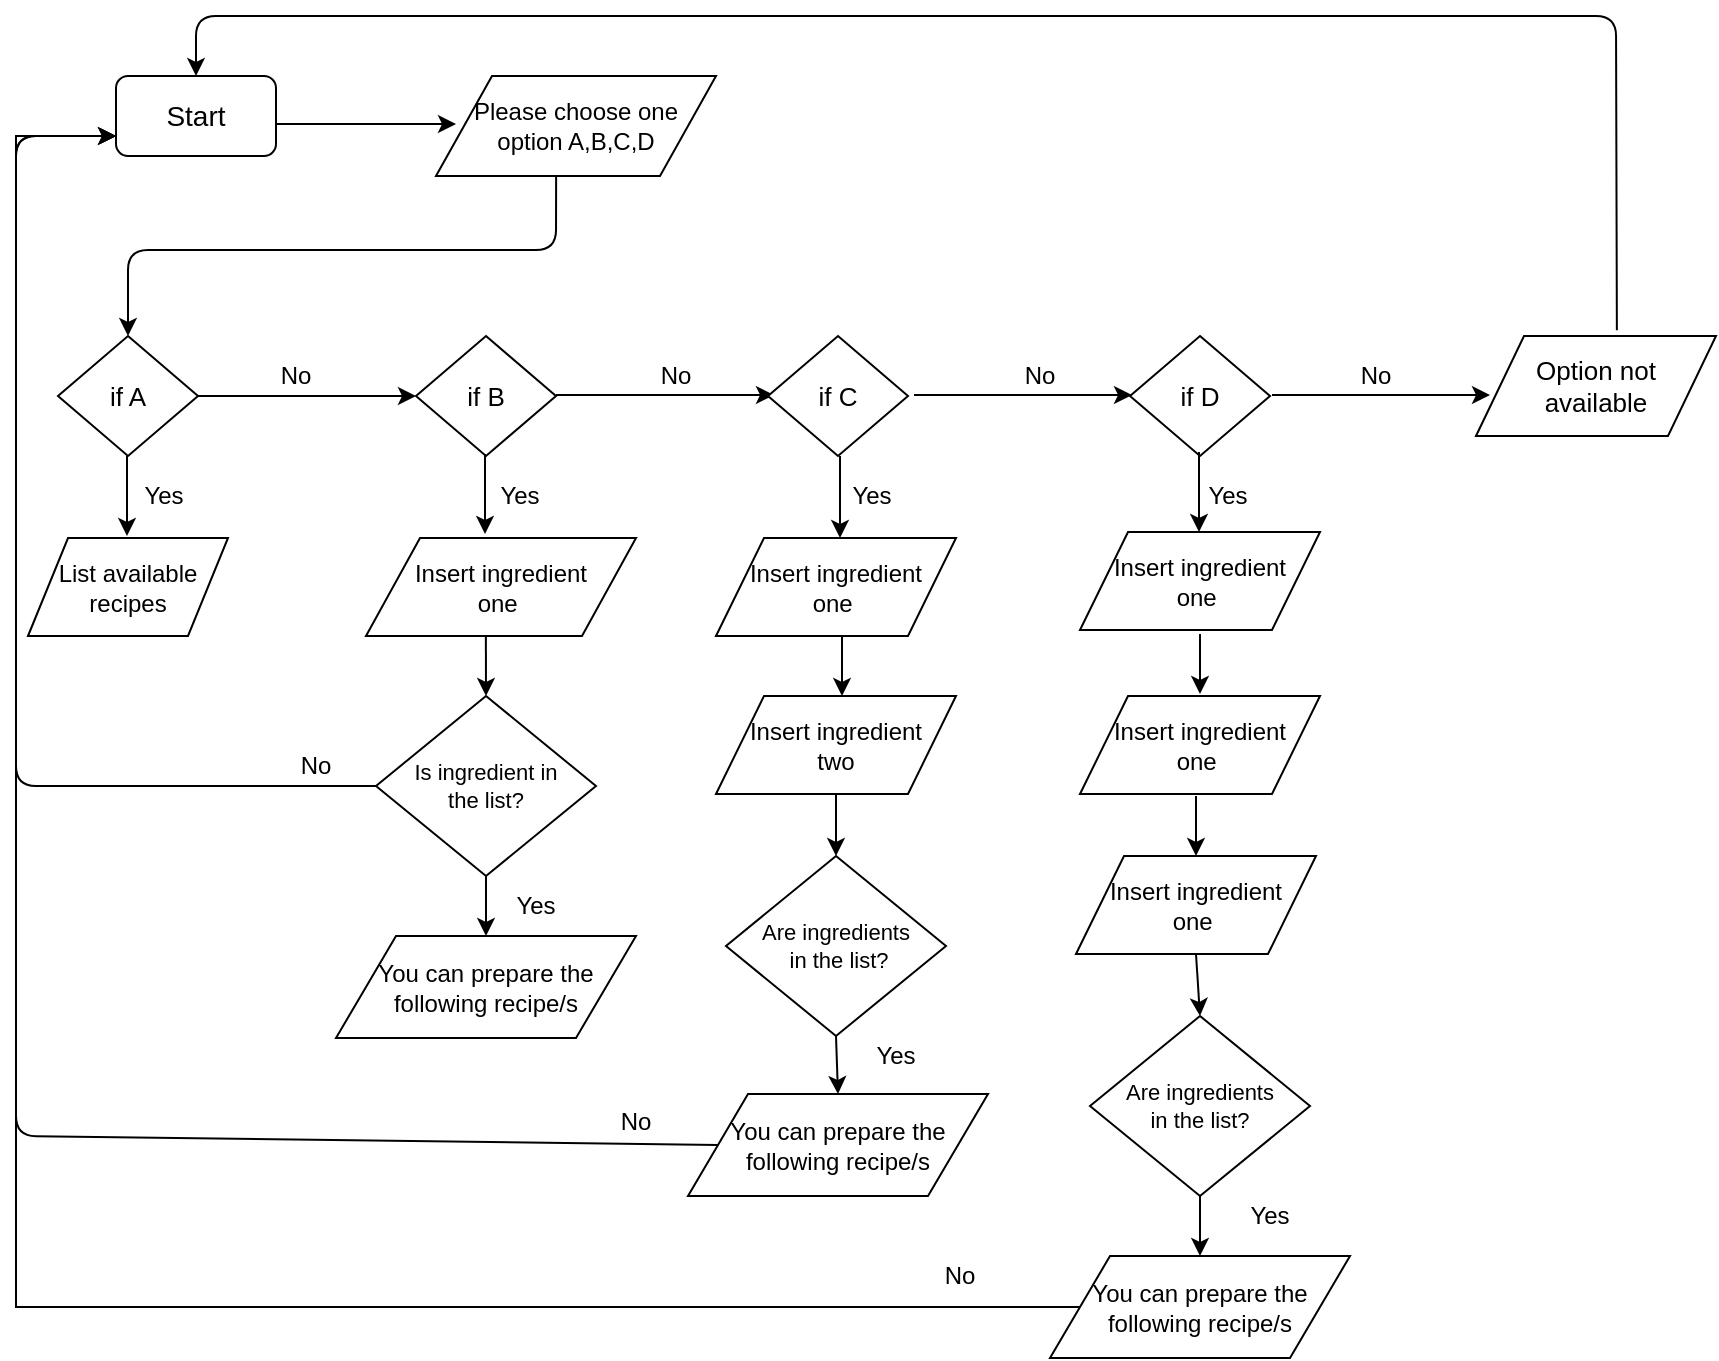 <mxfile version="12.8.8" type="device"><diagram id="C5RBs43oDa-KdzZeNtuy" name="Page-1"><mxGraphModel dx="1384" dy="697" grid="1" gridSize="10" guides="1" tooltips="1" connect="1" arrows="1" fold="1" page="1" pageScale="1" pageWidth="1169" pageHeight="827" math="0" shadow="0"><root><mxCell id="WIyWlLk6GJQsqaUBKTNV-0"/><mxCell id="WIyWlLk6GJQsqaUBKTNV-1" parent="WIyWlLk6GJQsqaUBKTNV-0"/><mxCell id="FhGRq-VagUWoO7Hy8vLT-0" value="Start" style="rounded=1;whiteSpace=wrap;html=1;fontSize=14;" vertex="1" parent="WIyWlLk6GJQsqaUBKTNV-1"><mxGeometry x="160" y="190" width="80" height="40" as="geometry"/></mxCell><mxCell id="FhGRq-VagUWoO7Hy8vLT-2" value="" style="endArrow=classic;html=1;" edge="1" parent="WIyWlLk6GJQsqaUBKTNV-1"><mxGeometry width="50" height="50" relative="1" as="geometry"><mxPoint x="240" y="214" as="sourcePoint"/><mxPoint x="330" y="214" as="targetPoint"/></mxGeometry></mxCell><mxCell id="FhGRq-VagUWoO7Hy8vLT-3" value="Please choose one option A,B,C,D" style="shape=parallelogram;perimeter=parallelogramPerimeter;whiteSpace=wrap;html=1;" vertex="1" parent="WIyWlLk6GJQsqaUBKTNV-1"><mxGeometry x="320" y="190" width="140" height="50" as="geometry"/></mxCell><mxCell id="FhGRq-VagUWoO7Hy8vLT-7" value="" style="endArrow=classic;html=1;exitX=0.429;exitY=1;exitDx=0;exitDy=0;exitPerimeter=0;entryX=0.5;entryY=0;entryDx=0;entryDy=0;" edge="1" parent="WIyWlLk6GJQsqaUBKTNV-1" source="FhGRq-VagUWoO7Hy8vLT-3" target="FhGRq-VagUWoO7Hy8vLT-11"><mxGeometry width="50" height="50" relative="1" as="geometry"><mxPoint x="380.0" y="250" as="sourcePoint"/><mxPoint x="160" y="277" as="targetPoint"/><Array as="points"><mxPoint x="380" y="277"/><mxPoint x="166" y="277"/></Array></mxGeometry></mxCell><mxCell id="FhGRq-VagUWoO7Hy8vLT-11" value="if A" style="rhombus;whiteSpace=wrap;html=1;fontSize=13;" vertex="1" parent="WIyWlLk6GJQsqaUBKTNV-1"><mxGeometry x="131" y="320" width="70" height="60" as="geometry"/></mxCell><mxCell id="FhGRq-VagUWoO7Hy8vLT-15" value="" style="endArrow=classic;html=1;" edge="1" parent="WIyWlLk6GJQsqaUBKTNV-1"><mxGeometry width="50" height="50" relative="1" as="geometry"><mxPoint x="165.5" y="380" as="sourcePoint"/><mxPoint x="165.5" y="420" as="targetPoint"/></mxGeometry></mxCell><mxCell id="FhGRq-VagUWoO7Hy8vLT-16" value="List available &lt;br&gt;recipes" style="shape=parallelogram;perimeter=parallelogramPerimeter;whiteSpace=wrap;html=1;" vertex="1" parent="WIyWlLk6GJQsqaUBKTNV-1"><mxGeometry x="116" y="421" width="100" height="49" as="geometry"/></mxCell><mxCell id="FhGRq-VagUWoO7Hy8vLT-18" value="" style="endArrow=classic;html=1;exitX=1;exitY=0.5;exitDx=0;exitDy=0;" edge="1" parent="WIyWlLk6GJQsqaUBKTNV-1" source="FhGRq-VagUWoO7Hy8vLT-11"><mxGeometry width="50" height="50" relative="1" as="geometry"><mxPoint x="390" y="440" as="sourcePoint"/><mxPoint x="310" y="350" as="targetPoint"/></mxGeometry></mxCell><mxCell id="FhGRq-VagUWoO7Hy8vLT-20" value="if B" style="rhombus;whiteSpace=wrap;html=1;fontSize=13;" vertex="1" parent="WIyWlLk6GJQsqaUBKTNV-1"><mxGeometry x="310" y="320" width="70" height="60" as="geometry"/></mxCell><mxCell id="FhGRq-VagUWoO7Hy8vLT-21" value="" style="endArrow=classic;html=1;exitX=1;exitY=0.5;exitDx=0;exitDy=0;" edge="1" parent="WIyWlLk6GJQsqaUBKTNV-1"><mxGeometry width="50" height="50" relative="1" as="geometry"><mxPoint x="380" y="349.5" as="sourcePoint"/><mxPoint x="489" y="349.5" as="targetPoint"/></mxGeometry></mxCell><mxCell id="FhGRq-VagUWoO7Hy8vLT-22" value="if C" style="rhombus;whiteSpace=wrap;html=1;fontSize=13;" vertex="1" parent="WIyWlLk6GJQsqaUBKTNV-1"><mxGeometry x="486" y="320" width="70" height="60" as="geometry"/></mxCell><mxCell id="FhGRq-VagUWoO7Hy8vLT-23" value="" style="endArrow=classic;html=1;exitX=1;exitY=0.5;exitDx=0;exitDy=0;" edge="1" parent="WIyWlLk6GJQsqaUBKTNV-1"><mxGeometry width="50" height="50" relative="1" as="geometry"><mxPoint x="559" y="349.5" as="sourcePoint"/><mxPoint x="668" y="349.5" as="targetPoint"/></mxGeometry></mxCell><mxCell id="FhGRq-VagUWoO7Hy8vLT-24" value="if D" style="rhombus;whiteSpace=wrap;html=1;fontSize=13;" vertex="1" parent="WIyWlLk6GJQsqaUBKTNV-1"><mxGeometry x="667" y="320" width="70" height="60" as="geometry"/></mxCell><mxCell id="FhGRq-VagUWoO7Hy8vLT-25" value="" style="endArrow=classic;html=1;exitX=1;exitY=0.5;exitDx=0;exitDy=0;" edge="1" parent="WIyWlLk6GJQsqaUBKTNV-1"><mxGeometry width="50" height="50" relative="1" as="geometry"><mxPoint x="738" y="349.5" as="sourcePoint"/><mxPoint x="847" y="349.5" as="targetPoint"/></mxGeometry></mxCell><mxCell id="FhGRq-VagUWoO7Hy8vLT-27" value="" style="endArrow=classic;html=1;" edge="1" parent="WIyWlLk6GJQsqaUBKTNV-1"><mxGeometry width="50" height="50" relative="1" as="geometry"><mxPoint x="344.5" y="379" as="sourcePoint"/><mxPoint x="344.5" y="419" as="targetPoint"/></mxGeometry></mxCell><mxCell id="FhGRq-VagUWoO7Hy8vLT-29" value="" style="endArrow=classic;html=1;" edge="1" parent="WIyWlLk6GJQsqaUBKTNV-1"><mxGeometry width="50" height="50" relative="1" as="geometry"><mxPoint x="701.5" y="378" as="sourcePoint"/><mxPoint x="701.5" y="418" as="targetPoint"/></mxGeometry></mxCell><mxCell id="FhGRq-VagUWoO7Hy8vLT-32" value="Insert ingredient &lt;br&gt;one&amp;nbsp;" style="shape=parallelogram;perimeter=parallelogramPerimeter;whiteSpace=wrap;html=1;align=center;" vertex="1" parent="WIyWlLk6GJQsqaUBKTNV-1"><mxGeometry x="285" y="421" width="135" height="49" as="geometry"/></mxCell><mxCell id="FhGRq-VagUWoO7Hy8vLT-39" value="Insert ingredient &lt;br&gt;one&amp;nbsp;" style="shape=parallelogram;perimeter=parallelogramPerimeter;whiteSpace=wrap;html=1;align=center;" vertex="1" parent="WIyWlLk6GJQsqaUBKTNV-1"><mxGeometry x="460" y="421" width="120" height="49" as="geometry"/></mxCell><mxCell id="FhGRq-VagUWoO7Hy8vLT-40" value="Insert ingredient &lt;br&gt;one&amp;nbsp;" style="shape=parallelogram;perimeter=parallelogramPerimeter;whiteSpace=wrap;html=1;align=center;" vertex="1" parent="WIyWlLk6GJQsqaUBKTNV-1"><mxGeometry x="642" y="418" width="120" height="49" as="geometry"/></mxCell><mxCell id="FhGRq-VagUWoO7Hy8vLT-53" value="No" style="text;html=1;strokeColor=none;fillColor=none;align=center;verticalAlign=middle;whiteSpace=wrap;rounded=0;fontSize=12;" vertex="1" parent="WIyWlLk6GJQsqaUBKTNV-1"><mxGeometry x="230" y="330" width="40" height="20" as="geometry"/></mxCell><mxCell id="FhGRq-VagUWoO7Hy8vLT-54" value="No" style="text;html=1;strokeColor=none;fillColor=none;align=center;verticalAlign=middle;whiteSpace=wrap;rounded=0;fontSize=12;" vertex="1" parent="WIyWlLk6GJQsqaUBKTNV-1"><mxGeometry x="420" y="330" width="40" height="20" as="geometry"/></mxCell><mxCell id="FhGRq-VagUWoO7Hy8vLT-55" value="No" style="text;html=1;strokeColor=none;fillColor=none;align=center;verticalAlign=middle;whiteSpace=wrap;rounded=0;fontSize=12;" vertex="1" parent="WIyWlLk6GJQsqaUBKTNV-1"><mxGeometry x="602" y="330" width="40" height="20" as="geometry"/></mxCell><mxCell id="FhGRq-VagUWoO7Hy8vLT-56" value="No" style="text;html=1;strokeColor=none;fillColor=none;align=center;verticalAlign=middle;whiteSpace=wrap;rounded=0;fontSize=12;" vertex="1" parent="WIyWlLk6GJQsqaUBKTNV-1"><mxGeometry x="770" y="330" width="40" height="20" as="geometry"/></mxCell><mxCell id="FhGRq-VagUWoO7Hy8vLT-60" value="Insert ingredient &lt;br&gt;two" style="shape=parallelogram;perimeter=parallelogramPerimeter;whiteSpace=wrap;html=1;align=center;" vertex="1" parent="WIyWlLk6GJQsqaUBKTNV-1"><mxGeometry x="460" y="500" width="120" height="49" as="geometry"/></mxCell><mxCell id="FhGRq-VagUWoO7Hy8vLT-61" value="Insert ingredient &lt;br&gt;one&amp;nbsp;" style="shape=parallelogram;perimeter=parallelogramPerimeter;whiteSpace=wrap;html=1;align=center;" vertex="1" parent="WIyWlLk6GJQsqaUBKTNV-1"><mxGeometry x="642" y="500" width="120" height="49" as="geometry"/></mxCell><mxCell id="FhGRq-VagUWoO7Hy8vLT-62" value="Insert ingredient &lt;br&gt;one&amp;nbsp;" style="shape=parallelogram;perimeter=parallelogramPerimeter;whiteSpace=wrap;html=1;align=center;" vertex="1" parent="WIyWlLk6GJQsqaUBKTNV-1"><mxGeometry x="640" y="580" width="120" height="49" as="geometry"/></mxCell><mxCell id="FhGRq-VagUWoO7Hy8vLT-70" value="" style="endArrow=classic;html=1;fontSize=12;" edge="1" parent="WIyWlLk6GJQsqaUBKTNV-1"><mxGeometry width="50" height="50" relative="1" as="geometry"><mxPoint x="522" y="380" as="sourcePoint"/><mxPoint x="522" y="421" as="targetPoint"/></mxGeometry></mxCell><mxCell id="FhGRq-VagUWoO7Hy8vLT-72" value="" style="endArrow=classic;html=1;fontSize=12;exitX=0.5;exitY=1;exitDx=0;exitDy=0;entryX=0.5;entryY=0;entryDx=0;entryDy=0;" edge="1" parent="WIyWlLk6GJQsqaUBKTNV-1"><mxGeometry width="50" height="50" relative="1" as="geometry"><mxPoint x="523" y="470" as="sourcePoint"/><mxPoint x="523" y="500" as="targetPoint"/></mxGeometry></mxCell><mxCell id="FhGRq-VagUWoO7Hy8vLT-75" value="" style="endArrow=classic;html=1;fontSize=12;entryX=0.5;entryY=0;entryDx=0;entryDy=0;" edge="1" parent="WIyWlLk6GJQsqaUBKTNV-1"><mxGeometry width="50" height="50" relative="1" as="geometry"><mxPoint x="702" y="469" as="sourcePoint"/><mxPoint x="702" y="499" as="targetPoint"/></mxGeometry></mxCell><mxCell id="FhGRq-VagUWoO7Hy8vLT-77" value="" style="endArrow=classic;html=1;fontSize=12;entryX=0.5;entryY=0;entryDx=0;entryDy=0;" edge="1" parent="WIyWlLk6GJQsqaUBKTNV-1" target="FhGRq-VagUWoO7Hy8vLT-62"><mxGeometry width="50" height="50" relative="1" as="geometry"><mxPoint x="700" y="550" as="sourcePoint"/><mxPoint x="500" y="500" as="targetPoint"/></mxGeometry></mxCell><mxCell id="FhGRq-VagUWoO7Hy8vLT-81" value="Yes" style="text;html=1;strokeColor=none;fillColor=none;align=center;verticalAlign=middle;whiteSpace=wrap;rounded=0;fontSize=12;" vertex="1" parent="WIyWlLk6GJQsqaUBKTNV-1"><mxGeometry x="164" y="390" width="40" height="20" as="geometry"/></mxCell><mxCell id="FhGRq-VagUWoO7Hy8vLT-82" value="Yes" style="text;html=1;strokeColor=none;fillColor=none;align=center;verticalAlign=middle;whiteSpace=wrap;rounded=0;fontSize=12;" vertex="1" parent="WIyWlLk6GJQsqaUBKTNV-1"><mxGeometry x="342" y="390" width="40" height="20" as="geometry"/></mxCell><mxCell id="FhGRq-VagUWoO7Hy8vLT-83" value="Yes" style="text;html=1;strokeColor=none;fillColor=none;align=center;verticalAlign=middle;whiteSpace=wrap;rounded=0;fontSize=12;" vertex="1" parent="WIyWlLk6GJQsqaUBKTNV-1"><mxGeometry x="518" y="390" width="40" height="20" as="geometry"/></mxCell><mxCell id="FhGRq-VagUWoO7Hy8vLT-84" value="Yes" style="text;html=1;strokeColor=none;fillColor=none;align=center;verticalAlign=middle;whiteSpace=wrap;rounded=0;fontSize=12;" vertex="1" parent="WIyWlLk6GJQsqaUBKTNV-1"><mxGeometry x="696" y="390" width="40" height="20" as="geometry"/></mxCell><mxCell id="FhGRq-VagUWoO7Hy8vLT-86" value="Is ingredient in &lt;br&gt;the list?" style="rhombus;whiteSpace=wrap;html=1;fontSize=11;" vertex="1" parent="WIyWlLk6GJQsqaUBKTNV-1"><mxGeometry x="290" y="500" width="110" height="90" as="geometry"/></mxCell><mxCell id="FhGRq-VagUWoO7Hy8vLT-87" value="Are ingredients&lt;br&gt;&amp;nbsp;in the list?" style="rhombus;whiteSpace=wrap;html=1;fontSize=11;" vertex="1" parent="WIyWlLk6GJQsqaUBKTNV-1"><mxGeometry x="465" y="580" width="110" height="90" as="geometry"/></mxCell><mxCell id="FhGRq-VagUWoO7Hy8vLT-88" value="Are ingredients &lt;br&gt;in the list?" style="rhombus;whiteSpace=wrap;html=1;fontSize=11;" vertex="1" parent="WIyWlLk6GJQsqaUBKTNV-1"><mxGeometry x="647" y="660" width="110" height="90" as="geometry"/></mxCell><mxCell id="FhGRq-VagUWoO7Hy8vLT-89" value="" style="endArrow=classic;html=1;fontSize=11;exitX=0.444;exitY=1;exitDx=0;exitDy=0;entryX=0.5;entryY=0;entryDx=0;entryDy=0;exitPerimeter=0;" edge="1" parent="WIyWlLk6GJQsqaUBKTNV-1" source="FhGRq-VagUWoO7Hy8vLT-32" target="FhGRq-VagUWoO7Hy8vLT-86"><mxGeometry width="50" height="50" relative="1" as="geometry"><mxPoint x="450" y="530" as="sourcePoint"/><mxPoint x="500" y="480" as="targetPoint"/></mxGeometry></mxCell><mxCell id="FhGRq-VagUWoO7Hy8vLT-92" value="" style="endArrow=classic;html=1;fontSize=11;exitX=0.5;exitY=1;exitDx=0;exitDy=0;entryX=0.5;entryY=0;entryDx=0;entryDy=0;" edge="1" parent="WIyWlLk6GJQsqaUBKTNV-1" source="FhGRq-VagUWoO7Hy8vLT-60" target="FhGRq-VagUWoO7Hy8vLT-87"><mxGeometry width="50" height="50" relative="1" as="geometry"><mxPoint x="450" y="530" as="sourcePoint"/><mxPoint x="500" y="480" as="targetPoint"/></mxGeometry></mxCell><mxCell id="FhGRq-VagUWoO7Hy8vLT-93" value="" style="endArrow=classic;html=1;fontSize=11;exitX=0.5;exitY=1;exitDx=0;exitDy=0;entryX=0.5;entryY=0;entryDx=0;entryDy=0;" edge="1" parent="WIyWlLk6GJQsqaUBKTNV-1" source="FhGRq-VagUWoO7Hy8vLT-62" target="FhGRq-VagUWoO7Hy8vLT-88"><mxGeometry width="50" height="50" relative="1" as="geometry"><mxPoint x="450" y="530" as="sourcePoint"/><mxPoint x="500" y="480" as="targetPoint"/></mxGeometry></mxCell><mxCell id="FhGRq-VagUWoO7Hy8vLT-95" value="" style="endArrow=classic;html=1;fontSize=11;exitX=0.5;exitY=1;exitDx=0;exitDy=0;" edge="1" parent="WIyWlLk6GJQsqaUBKTNV-1" source="FhGRq-VagUWoO7Hy8vLT-86"><mxGeometry width="50" height="50" relative="1" as="geometry"><mxPoint x="450" y="610" as="sourcePoint"/><mxPoint x="345" y="620" as="targetPoint"/></mxGeometry></mxCell><mxCell id="FhGRq-VagUWoO7Hy8vLT-96" value="You can prepare the following recipe/s" style="shape=parallelogram;perimeter=parallelogramPerimeter;whiteSpace=wrap;html=1;align=center;" vertex="1" parent="WIyWlLk6GJQsqaUBKTNV-1"><mxGeometry x="270" y="620" width="150" height="51" as="geometry"/></mxCell><mxCell id="FhGRq-VagUWoO7Hy8vLT-107" value="" style="endArrow=classic;html=1;fontSize=11;exitX=0;exitY=0.5;exitDx=0;exitDy=0;" edge="1" parent="WIyWlLk6GJQsqaUBKTNV-1" source="FhGRq-VagUWoO7Hy8vLT-86"><mxGeometry width="50" height="50" relative="1" as="geometry"><mxPoint x="450" y="510" as="sourcePoint"/><mxPoint x="160" y="220" as="targetPoint"/><Array as="points"><mxPoint x="110" y="545"/><mxPoint x="110" y="220"/></Array></mxGeometry></mxCell><mxCell id="FhGRq-VagUWoO7Hy8vLT-108" value="Yes" style="text;html=1;strokeColor=none;fillColor=none;align=center;verticalAlign=middle;whiteSpace=wrap;rounded=0;fontSize=12;" vertex="1" parent="WIyWlLk6GJQsqaUBKTNV-1"><mxGeometry x="350" y="594.5" width="40" height="20" as="geometry"/></mxCell><mxCell id="FhGRq-VagUWoO7Hy8vLT-109" value="No" style="text;html=1;strokeColor=none;fillColor=none;align=center;verticalAlign=middle;whiteSpace=wrap;rounded=0;fontSize=12;" vertex="1" parent="WIyWlLk6GJQsqaUBKTNV-1"><mxGeometry x="240" y="525" width="40" height="20" as="geometry"/></mxCell><mxCell id="FhGRq-VagUWoO7Hy8vLT-110" value="You can prepare the following recipe/s" style="shape=parallelogram;perimeter=parallelogramPerimeter;whiteSpace=wrap;html=1;align=center;" vertex="1" parent="WIyWlLk6GJQsqaUBKTNV-1"><mxGeometry x="446" y="699" width="150" height="51" as="geometry"/></mxCell><mxCell id="FhGRq-VagUWoO7Hy8vLT-114" value="" style="endArrow=classic;html=1;fontSize=11;exitX=0.5;exitY=1;exitDx=0;exitDy=0;entryX=0.5;entryY=0;entryDx=0;entryDy=0;" edge="1" parent="WIyWlLk6GJQsqaUBKTNV-1" source="FhGRq-VagUWoO7Hy8vLT-87" target="FhGRq-VagUWoO7Hy8vLT-110"><mxGeometry width="50" height="50" relative="1" as="geometry"><mxPoint x="450" y="610" as="sourcePoint"/><mxPoint x="500" y="560" as="targetPoint"/></mxGeometry></mxCell><mxCell id="FhGRq-VagUWoO7Hy8vLT-115" value="" style="endArrow=classic;html=1;fontSize=11;exitX=0;exitY=0.5;exitDx=0;exitDy=0;" edge="1" parent="WIyWlLk6GJQsqaUBKTNV-1" source="FhGRq-VagUWoO7Hy8vLT-110"><mxGeometry width="50" height="50" relative="1" as="geometry"><mxPoint x="450" y="510" as="sourcePoint"/><mxPoint x="160" y="220" as="targetPoint"/><Array as="points"><mxPoint x="110" y="720"/><mxPoint x="110" y="500"/><mxPoint x="110" y="220"/></Array></mxGeometry></mxCell><mxCell id="FhGRq-VagUWoO7Hy8vLT-116" value="No" style="text;html=1;strokeColor=none;fillColor=none;align=center;verticalAlign=middle;whiteSpace=wrap;rounded=0;fontSize=12;" vertex="1" parent="WIyWlLk6GJQsqaUBKTNV-1"><mxGeometry x="400" y="703" width="40" height="20" as="geometry"/></mxCell><mxCell id="FhGRq-VagUWoO7Hy8vLT-120" style="edgeStyle=orthogonalEdgeStyle;rounded=0;orthogonalLoop=1;jettySize=auto;html=1;exitX=0;exitY=0.5;exitDx=0;exitDy=0;endSize=5;fontSize=11;" edge="1" parent="WIyWlLk6GJQsqaUBKTNV-1" source="FhGRq-VagUWoO7Hy8vLT-117"><mxGeometry relative="1" as="geometry"><mxPoint x="160" y="220" as="targetPoint"/><Array as="points"><mxPoint x="110" y="806"/><mxPoint x="110" y="220"/></Array></mxGeometry></mxCell><mxCell id="FhGRq-VagUWoO7Hy8vLT-117" value="You can prepare the following recipe/s" style="shape=parallelogram;perimeter=parallelogramPerimeter;whiteSpace=wrap;html=1;align=center;" vertex="1" parent="WIyWlLk6GJQsqaUBKTNV-1"><mxGeometry x="627" y="780" width="150" height="51" as="geometry"/></mxCell><mxCell id="FhGRq-VagUWoO7Hy8vLT-118" value="" style="endArrow=classic;html=1;fontSize=11;exitX=0.5;exitY=1;exitDx=0;exitDy=0;" edge="1" parent="WIyWlLk6GJQsqaUBKTNV-1" source="FhGRq-VagUWoO7Hy8vLT-88"><mxGeometry width="50" height="50" relative="1" as="geometry"><mxPoint x="450" y="710" as="sourcePoint"/><mxPoint x="702" y="780" as="targetPoint"/></mxGeometry></mxCell><mxCell id="FhGRq-VagUWoO7Hy8vLT-121" value="No" style="text;html=1;strokeColor=none;fillColor=none;align=center;verticalAlign=middle;whiteSpace=wrap;rounded=0;fontSize=12;" vertex="1" parent="WIyWlLk6GJQsqaUBKTNV-1"><mxGeometry x="562" y="780" width="40" height="20" as="geometry"/></mxCell><mxCell id="FhGRq-VagUWoO7Hy8vLT-122" value="Yes" style="text;html=1;strokeColor=none;fillColor=none;align=center;verticalAlign=middle;whiteSpace=wrap;rounded=0;fontSize=12;" vertex="1" parent="WIyWlLk6GJQsqaUBKTNV-1"><mxGeometry x="530" y="670" width="40" height="20" as="geometry"/></mxCell><mxCell id="FhGRq-VagUWoO7Hy8vLT-123" value="Yes" style="text;html=1;strokeColor=none;fillColor=none;align=center;verticalAlign=middle;whiteSpace=wrap;rounded=0;fontSize=12;" vertex="1" parent="WIyWlLk6GJQsqaUBKTNV-1"><mxGeometry x="717" y="750" width="40" height="20" as="geometry"/></mxCell><mxCell id="FhGRq-VagUWoO7Hy8vLT-124" value="Option not &lt;br&gt;available" style="shape=parallelogram;perimeter=parallelogramPerimeter;whiteSpace=wrap;html=1;fontSize=13;" vertex="1" parent="WIyWlLk6GJQsqaUBKTNV-1"><mxGeometry x="840" y="320" width="120" height="50" as="geometry"/></mxCell><mxCell id="FhGRq-VagUWoO7Hy8vLT-125" value="" style="endArrow=classic;html=1;fontSize=13;exitX=0.587;exitY=-0.057;exitDx=0;exitDy=0;exitPerimeter=0;entryX=0.5;entryY=0;entryDx=0;entryDy=0;" edge="1" parent="WIyWlLk6GJQsqaUBKTNV-1" source="FhGRq-VagUWoO7Hy8vLT-124" target="FhGRq-VagUWoO7Hy8vLT-0"><mxGeometry width="50" height="50" relative="1" as="geometry"><mxPoint x="440" y="450" as="sourcePoint"/><mxPoint x="910" y="160" as="targetPoint"/><Array as="points"><mxPoint x="910" y="160"/><mxPoint x="200" y="160"/></Array></mxGeometry></mxCell></root></mxGraphModel></diagram></mxfile>